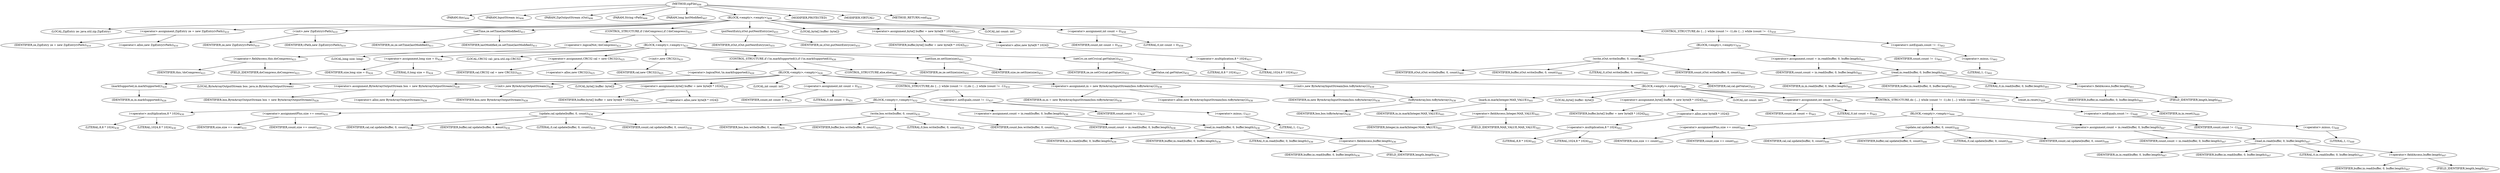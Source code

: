digraph "zipFile" {  
"1170" [label = <(METHOD,zipFile)<SUB>406</SUB>> ]
"1171" [label = <(PARAM,this)<SUB>406</SUB>> ]
"56" [label = <(PARAM,InputStream in)<SUB>406</SUB>> ]
"1172" [label = <(PARAM,ZipOutputStream zOut)<SUB>406</SUB>> ]
"1173" [label = <(PARAM,String vPath)<SUB>406</SUB>> ]
"1174" [label = <(PARAM,long lastModified)<SUB>407</SUB>> ]
"1175" [label = <(BLOCK,&lt;empty&gt;,&lt;empty&gt;)<SUB>409</SUB>> ]
"50" [label = <(LOCAL,ZipEntry ze: java.util.zip.ZipEntry)> ]
"1176" [label = <(&lt;operator&gt;.assignment,ZipEntry ze = new ZipEntry(vPath))<SUB>410</SUB>> ]
"1177" [label = <(IDENTIFIER,ze,ZipEntry ze = new ZipEntry(vPath))<SUB>410</SUB>> ]
"1178" [label = <(&lt;operator&gt;.alloc,new ZipEntry(vPath))<SUB>410</SUB>> ]
"1179" [label = <(&lt;init&gt;,new ZipEntry(vPath))<SUB>410</SUB>> ]
"49" [label = <(IDENTIFIER,ze,new ZipEntry(vPath))<SUB>410</SUB>> ]
"1180" [label = <(IDENTIFIER,vPath,new ZipEntry(vPath))<SUB>410</SUB>> ]
"1181" [label = <(setTime,ze.setTime(lastModified))<SUB>411</SUB>> ]
"1182" [label = <(IDENTIFIER,ze,ze.setTime(lastModified))<SUB>411</SUB>> ]
"1183" [label = <(IDENTIFIER,lastModified,ze.setTime(lastModified))<SUB>411</SUB>> ]
"1184" [label = <(CONTROL_STRUCTURE,if (!doCompress),if (!doCompress))<SUB>423</SUB>> ]
"1185" [label = <(&lt;operator&gt;.logicalNot,!doCompress)<SUB>423</SUB>> ]
"1186" [label = <(&lt;operator&gt;.fieldAccess,this.doCompress)<SUB>423</SUB>> ]
"1187" [label = <(IDENTIFIER,this,!doCompress)<SUB>423</SUB>> ]
"1188" [label = <(FIELD_IDENTIFIER,doCompress,doCompress)<SUB>423</SUB>> ]
"1189" [label = <(BLOCK,&lt;empty&gt;,&lt;empty&gt;)<SUB>423</SUB>> ]
"1190" [label = <(LOCAL,long size: long)> ]
"1191" [label = <(&lt;operator&gt;.assignment,long size = 0)<SUB>424</SUB>> ]
"1192" [label = <(IDENTIFIER,size,long size = 0)<SUB>424</SUB>> ]
"1193" [label = <(LITERAL,0,long size = 0)<SUB>424</SUB>> ]
"52" [label = <(LOCAL,CRC32 cal: java.util.zip.CRC32)> ]
"1194" [label = <(&lt;operator&gt;.assignment,CRC32 cal = new CRC32())<SUB>425</SUB>> ]
"1195" [label = <(IDENTIFIER,cal,CRC32 cal = new CRC32())<SUB>425</SUB>> ]
"1196" [label = <(&lt;operator&gt;.alloc,new CRC32())<SUB>425</SUB>> ]
"1197" [label = <(&lt;init&gt;,new CRC32())<SUB>425</SUB>> ]
"51" [label = <(IDENTIFIER,cal,new CRC32())<SUB>425</SUB>> ]
"1198" [label = <(CONTROL_STRUCTURE,if (!in.markSupported()),if (!in.markSupported()))<SUB>426</SUB>> ]
"1199" [label = <(&lt;operator&gt;.logicalNot,!in.markSupported())<SUB>426</SUB>> ]
"1200" [label = <(markSupported,in.markSupported())<SUB>426</SUB>> ]
"1201" [label = <(IDENTIFIER,in,in.markSupported())<SUB>426</SUB>> ]
"1202" [label = <(BLOCK,&lt;empty&gt;,&lt;empty&gt;)<SUB>426</SUB>> ]
"54" [label = <(LOCAL,ByteArrayOutputStream bos: java.io.ByteArrayOutputStream)> ]
"1203" [label = <(&lt;operator&gt;.assignment,ByteArrayOutputStream bos = new ByteArrayOutputStream())<SUB>428</SUB>> ]
"1204" [label = <(IDENTIFIER,bos,ByteArrayOutputStream bos = new ByteArrayOutputStream())<SUB>428</SUB>> ]
"1205" [label = <(&lt;operator&gt;.alloc,new ByteArrayOutputStream())<SUB>428</SUB>> ]
"1206" [label = <(&lt;init&gt;,new ByteArrayOutputStream())<SUB>428</SUB>> ]
"53" [label = <(IDENTIFIER,bos,new ByteArrayOutputStream())<SUB>428</SUB>> ]
"1207" [label = <(LOCAL,byte[] buffer: byte[])> ]
"1208" [label = <(&lt;operator&gt;.assignment,byte[] buffer = new byte[8 * 1024])<SUB>430</SUB>> ]
"1209" [label = <(IDENTIFIER,buffer,byte[] buffer = new byte[8 * 1024])<SUB>430</SUB>> ]
"1210" [label = <(&lt;operator&gt;.alloc,new byte[8 * 1024])> ]
"1211" [label = <(&lt;operator&gt;.multiplication,8 * 1024)<SUB>430</SUB>> ]
"1212" [label = <(LITERAL,8,8 * 1024)<SUB>430</SUB>> ]
"1213" [label = <(LITERAL,1024,8 * 1024)<SUB>430</SUB>> ]
"1214" [label = <(LOCAL,int count: int)> ]
"1215" [label = <(&lt;operator&gt;.assignment,int count = 0)<SUB>431</SUB>> ]
"1216" [label = <(IDENTIFIER,count,int count = 0)<SUB>431</SUB>> ]
"1217" [label = <(LITERAL,0,int count = 0)<SUB>431</SUB>> ]
"1218" [label = <(CONTROL_STRUCTURE,do {...} while (count != -1),do {...} while (count != -1))<SUB>432</SUB>> ]
"1219" [label = <(BLOCK,&lt;empty&gt;,&lt;empty&gt;)<SUB>432</SUB>> ]
"1220" [label = <(&lt;operator&gt;.assignmentPlus,size += count)<SUB>433</SUB>> ]
"1221" [label = <(IDENTIFIER,size,size += count)<SUB>433</SUB>> ]
"1222" [label = <(IDENTIFIER,count,size += count)<SUB>433</SUB>> ]
"1223" [label = <(update,cal.update(buffer, 0, count))<SUB>434</SUB>> ]
"1224" [label = <(IDENTIFIER,cal,cal.update(buffer, 0, count))<SUB>434</SUB>> ]
"1225" [label = <(IDENTIFIER,buffer,cal.update(buffer, 0, count))<SUB>434</SUB>> ]
"1226" [label = <(LITERAL,0,cal.update(buffer, 0, count))<SUB>434</SUB>> ]
"1227" [label = <(IDENTIFIER,count,cal.update(buffer, 0, count))<SUB>434</SUB>> ]
"1228" [label = <(write,bos.write(buffer, 0, count))<SUB>435</SUB>> ]
"1229" [label = <(IDENTIFIER,bos,bos.write(buffer, 0, count))<SUB>435</SUB>> ]
"1230" [label = <(IDENTIFIER,buffer,bos.write(buffer, 0, count))<SUB>435</SUB>> ]
"1231" [label = <(LITERAL,0,bos.write(buffer, 0, count))<SUB>435</SUB>> ]
"1232" [label = <(IDENTIFIER,count,bos.write(buffer, 0, count))<SUB>435</SUB>> ]
"1233" [label = <(&lt;operator&gt;.assignment,count = in.read(buffer, 0, buffer.length))<SUB>436</SUB>> ]
"1234" [label = <(IDENTIFIER,count,count = in.read(buffer, 0, buffer.length))<SUB>436</SUB>> ]
"1235" [label = <(read,in.read(buffer, 0, buffer.length))<SUB>436</SUB>> ]
"1236" [label = <(IDENTIFIER,in,in.read(buffer, 0, buffer.length))<SUB>436</SUB>> ]
"1237" [label = <(IDENTIFIER,buffer,in.read(buffer, 0, buffer.length))<SUB>436</SUB>> ]
"1238" [label = <(LITERAL,0,in.read(buffer, 0, buffer.length))<SUB>436</SUB>> ]
"1239" [label = <(&lt;operator&gt;.fieldAccess,buffer.length)<SUB>436</SUB>> ]
"1240" [label = <(IDENTIFIER,buffer,in.read(buffer, 0, buffer.length))<SUB>436</SUB>> ]
"1241" [label = <(FIELD_IDENTIFIER,length,length)<SUB>436</SUB>> ]
"1242" [label = <(&lt;operator&gt;.notEquals,count != -1)<SUB>437</SUB>> ]
"1243" [label = <(IDENTIFIER,count,count != -1)<SUB>437</SUB>> ]
"1244" [label = <(&lt;operator&gt;.minus,-1)<SUB>437</SUB>> ]
"1245" [label = <(LITERAL,1,-1)<SUB>437</SUB>> ]
"1246" [label = <(&lt;operator&gt;.assignment,in = new ByteArrayInputStream(bos.toByteArray()))<SUB>438</SUB>> ]
"1247" [label = <(IDENTIFIER,in,in = new ByteArrayInputStream(bos.toByteArray()))<SUB>438</SUB>> ]
"1248" [label = <(&lt;operator&gt;.alloc,new ByteArrayInputStream(bos.toByteArray()))<SUB>438</SUB>> ]
"1249" [label = <(&lt;init&gt;,new ByteArrayInputStream(bos.toByteArray()))<SUB>438</SUB>> ]
"55" [label = <(IDENTIFIER,in,new ByteArrayInputStream(bos.toByteArray()))<SUB>438</SUB>> ]
"1250" [label = <(toByteArray,bos.toByteArray())<SUB>438</SUB>> ]
"1251" [label = <(IDENTIFIER,bos,bos.toByteArray())<SUB>438</SUB>> ]
"1252" [label = <(CONTROL_STRUCTURE,else,else)<SUB>440</SUB>> ]
"1253" [label = <(BLOCK,&lt;empty&gt;,&lt;empty&gt;)<SUB>440</SUB>> ]
"1254" [label = <(mark,in.mark(Integer.MAX_VALUE))<SUB>441</SUB>> ]
"1255" [label = <(IDENTIFIER,in,in.mark(Integer.MAX_VALUE))<SUB>441</SUB>> ]
"1256" [label = <(&lt;operator&gt;.fieldAccess,Integer.MAX_VALUE)<SUB>441</SUB>> ]
"1257" [label = <(IDENTIFIER,Integer,in.mark(Integer.MAX_VALUE))<SUB>441</SUB>> ]
"1258" [label = <(FIELD_IDENTIFIER,MAX_VALUE,MAX_VALUE)<SUB>441</SUB>> ]
"1259" [label = <(LOCAL,byte[] buffer: byte[])> ]
"1260" [label = <(&lt;operator&gt;.assignment,byte[] buffer = new byte[8 * 1024])<SUB>442</SUB>> ]
"1261" [label = <(IDENTIFIER,buffer,byte[] buffer = new byte[8 * 1024])<SUB>442</SUB>> ]
"1262" [label = <(&lt;operator&gt;.alloc,new byte[8 * 1024])> ]
"1263" [label = <(&lt;operator&gt;.multiplication,8 * 1024)<SUB>442</SUB>> ]
"1264" [label = <(LITERAL,8,8 * 1024)<SUB>442</SUB>> ]
"1265" [label = <(LITERAL,1024,8 * 1024)<SUB>442</SUB>> ]
"1266" [label = <(LOCAL,int count: int)> ]
"1267" [label = <(&lt;operator&gt;.assignment,int count = 0)<SUB>443</SUB>> ]
"1268" [label = <(IDENTIFIER,count,int count = 0)<SUB>443</SUB>> ]
"1269" [label = <(LITERAL,0,int count = 0)<SUB>443</SUB>> ]
"1270" [label = <(CONTROL_STRUCTURE,do {...} while (count != -1),do {...} while (count != -1))<SUB>444</SUB>> ]
"1271" [label = <(BLOCK,&lt;empty&gt;,&lt;empty&gt;)<SUB>444</SUB>> ]
"1272" [label = <(&lt;operator&gt;.assignmentPlus,size += count)<SUB>445</SUB>> ]
"1273" [label = <(IDENTIFIER,size,size += count)<SUB>445</SUB>> ]
"1274" [label = <(IDENTIFIER,count,size += count)<SUB>445</SUB>> ]
"1275" [label = <(update,cal.update(buffer, 0, count))<SUB>446</SUB>> ]
"1276" [label = <(IDENTIFIER,cal,cal.update(buffer, 0, count))<SUB>446</SUB>> ]
"1277" [label = <(IDENTIFIER,buffer,cal.update(buffer, 0, count))<SUB>446</SUB>> ]
"1278" [label = <(LITERAL,0,cal.update(buffer, 0, count))<SUB>446</SUB>> ]
"1279" [label = <(IDENTIFIER,count,cal.update(buffer, 0, count))<SUB>446</SUB>> ]
"1280" [label = <(&lt;operator&gt;.assignment,count = in.read(buffer, 0, buffer.length))<SUB>447</SUB>> ]
"1281" [label = <(IDENTIFIER,count,count = in.read(buffer, 0, buffer.length))<SUB>447</SUB>> ]
"1282" [label = <(read,in.read(buffer, 0, buffer.length))<SUB>447</SUB>> ]
"1283" [label = <(IDENTIFIER,in,in.read(buffer, 0, buffer.length))<SUB>447</SUB>> ]
"1284" [label = <(IDENTIFIER,buffer,in.read(buffer, 0, buffer.length))<SUB>447</SUB>> ]
"1285" [label = <(LITERAL,0,in.read(buffer, 0, buffer.length))<SUB>447</SUB>> ]
"1286" [label = <(&lt;operator&gt;.fieldAccess,buffer.length)<SUB>447</SUB>> ]
"1287" [label = <(IDENTIFIER,buffer,in.read(buffer, 0, buffer.length))<SUB>447</SUB>> ]
"1288" [label = <(FIELD_IDENTIFIER,length,length)<SUB>447</SUB>> ]
"1289" [label = <(&lt;operator&gt;.notEquals,count != -1)<SUB>448</SUB>> ]
"1290" [label = <(IDENTIFIER,count,count != -1)<SUB>448</SUB>> ]
"1291" [label = <(&lt;operator&gt;.minus,-1)<SUB>448</SUB>> ]
"1292" [label = <(LITERAL,1,-1)<SUB>448</SUB>> ]
"1293" [label = <(reset,in.reset())<SUB>449</SUB>> ]
"1294" [label = <(IDENTIFIER,in,in.reset())<SUB>449</SUB>> ]
"1295" [label = <(setSize,ze.setSize(size))<SUB>451</SUB>> ]
"1296" [label = <(IDENTIFIER,ze,ze.setSize(size))<SUB>451</SUB>> ]
"1297" [label = <(IDENTIFIER,size,ze.setSize(size))<SUB>451</SUB>> ]
"1298" [label = <(setCrc,ze.setCrc(cal.getValue()))<SUB>452</SUB>> ]
"1299" [label = <(IDENTIFIER,ze,ze.setCrc(cal.getValue()))<SUB>452</SUB>> ]
"1300" [label = <(getValue,cal.getValue())<SUB>452</SUB>> ]
"1301" [label = <(IDENTIFIER,cal,cal.getValue())<SUB>452</SUB>> ]
"1302" [label = <(putNextEntry,zOut.putNextEntry(ze))<SUB>455</SUB>> ]
"1303" [label = <(IDENTIFIER,zOut,zOut.putNextEntry(ze))<SUB>455</SUB>> ]
"1304" [label = <(IDENTIFIER,ze,zOut.putNextEntry(ze))<SUB>455</SUB>> ]
"1305" [label = <(LOCAL,byte[] buffer: byte[])> ]
"1306" [label = <(&lt;operator&gt;.assignment,byte[] buffer = new byte[8 * 1024])<SUB>457</SUB>> ]
"1307" [label = <(IDENTIFIER,buffer,byte[] buffer = new byte[8 * 1024])<SUB>457</SUB>> ]
"1308" [label = <(&lt;operator&gt;.alloc,new byte[8 * 1024])> ]
"1309" [label = <(&lt;operator&gt;.multiplication,8 * 1024)<SUB>457</SUB>> ]
"1310" [label = <(LITERAL,8,8 * 1024)<SUB>457</SUB>> ]
"1311" [label = <(LITERAL,1024,8 * 1024)<SUB>457</SUB>> ]
"1312" [label = <(LOCAL,int count: int)> ]
"1313" [label = <(&lt;operator&gt;.assignment,int count = 0)<SUB>458</SUB>> ]
"1314" [label = <(IDENTIFIER,count,int count = 0)<SUB>458</SUB>> ]
"1315" [label = <(LITERAL,0,int count = 0)<SUB>458</SUB>> ]
"1316" [label = <(CONTROL_STRUCTURE,do {...} while (count != -1),do {...} while (count != -1))<SUB>459</SUB>> ]
"1317" [label = <(BLOCK,&lt;empty&gt;,&lt;empty&gt;)<SUB>459</SUB>> ]
"1318" [label = <(write,zOut.write(buffer, 0, count))<SUB>460</SUB>> ]
"1319" [label = <(IDENTIFIER,zOut,zOut.write(buffer, 0, count))<SUB>460</SUB>> ]
"1320" [label = <(IDENTIFIER,buffer,zOut.write(buffer, 0, count))<SUB>460</SUB>> ]
"1321" [label = <(LITERAL,0,zOut.write(buffer, 0, count))<SUB>460</SUB>> ]
"1322" [label = <(IDENTIFIER,count,zOut.write(buffer, 0, count))<SUB>460</SUB>> ]
"1323" [label = <(&lt;operator&gt;.assignment,count = in.read(buffer, 0, buffer.length))<SUB>461</SUB>> ]
"1324" [label = <(IDENTIFIER,count,count = in.read(buffer, 0, buffer.length))<SUB>461</SUB>> ]
"1325" [label = <(read,in.read(buffer, 0, buffer.length))<SUB>461</SUB>> ]
"1326" [label = <(IDENTIFIER,in,in.read(buffer, 0, buffer.length))<SUB>461</SUB>> ]
"1327" [label = <(IDENTIFIER,buffer,in.read(buffer, 0, buffer.length))<SUB>461</SUB>> ]
"1328" [label = <(LITERAL,0,in.read(buffer, 0, buffer.length))<SUB>461</SUB>> ]
"1329" [label = <(&lt;operator&gt;.fieldAccess,buffer.length)<SUB>461</SUB>> ]
"1330" [label = <(IDENTIFIER,buffer,in.read(buffer, 0, buffer.length))<SUB>461</SUB>> ]
"1331" [label = <(FIELD_IDENTIFIER,length,length)<SUB>461</SUB>> ]
"1332" [label = <(&lt;operator&gt;.notEquals,count != -1)<SUB>462</SUB>> ]
"1333" [label = <(IDENTIFIER,count,count != -1)<SUB>462</SUB>> ]
"1334" [label = <(&lt;operator&gt;.minus,-1)<SUB>462</SUB>> ]
"1335" [label = <(LITERAL,1,-1)<SUB>462</SUB>> ]
"1336" [label = <(MODIFIER,PROTECTED)> ]
"1337" [label = <(MODIFIER,VIRTUAL)> ]
"1338" [label = <(METHOD_RETURN,void)<SUB>406</SUB>> ]
  "1170" -> "1171" 
  "1170" -> "56" 
  "1170" -> "1172" 
  "1170" -> "1173" 
  "1170" -> "1174" 
  "1170" -> "1175" 
  "1170" -> "1336" 
  "1170" -> "1337" 
  "1170" -> "1338" 
  "1175" -> "50" 
  "1175" -> "1176" 
  "1175" -> "1179" 
  "1175" -> "1181" 
  "1175" -> "1184" 
  "1175" -> "1302" 
  "1175" -> "1305" 
  "1175" -> "1306" 
  "1175" -> "1312" 
  "1175" -> "1313" 
  "1175" -> "1316" 
  "1176" -> "1177" 
  "1176" -> "1178" 
  "1179" -> "49" 
  "1179" -> "1180" 
  "1181" -> "1182" 
  "1181" -> "1183" 
  "1184" -> "1185" 
  "1184" -> "1189" 
  "1185" -> "1186" 
  "1186" -> "1187" 
  "1186" -> "1188" 
  "1189" -> "1190" 
  "1189" -> "1191" 
  "1189" -> "52" 
  "1189" -> "1194" 
  "1189" -> "1197" 
  "1189" -> "1198" 
  "1189" -> "1295" 
  "1189" -> "1298" 
  "1191" -> "1192" 
  "1191" -> "1193" 
  "1194" -> "1195" 
  "1194" -> "1196" 
  "1197" -> "51" 
  "1198" -> "1199" 
  "1198" -> "1202" 
  "1198" -> "1252" 
  "1199" -> "1200" 
  "1200" -> "1201" 
  "1202" -> "54" 
  "1202" -> "1203" 
  "1202" -> "1206" 
  "1202" -> "1207" 
  "1202" -> "1208" 
  "1202" -> "1214" 
  "1202" -> "1215" 
  "1202" -> "1218" 
  "1202" -> "1246" 
  "1202" -> "1249" 
  "1203" -> "1204" 
  "1203" -> "1205" 
  "1206" -> "53" 
  "1208" -> "1209" 
  "1208" -> "1210" 
  "1210" -> "1211" 
  "1211" -> "1212" 
  "1211" -> "1213" 
  "1215" -> "1216" 
  "1215" -> "1217" 
  "1218" -> "1219" 
  "1218" -> "1242" 
  "1219" -> "1220" 
  "1219" -> "1223" 
  "1219" -> "1228" 
  "1219" -> "1233" 
  "1220" -> "1221" 
  "1220" -> "1222" 
  "1223" -> "1224" 
  "1223" -> "1225" 
  "1223" -> "1226" 
  "1223" -> "1227" 
  "1228" -> "1229" 
  "1228" -> "1230" 
  "1228" -> "1231" 
  "1228" -> "1232" 
  "1233" -> "1234" 
  "1233" -> "1235" 
  "1235" -> "1236" 
  "1235" -> "1237" 
  "1235" -> "1238" 
  "1235" -> "1239" 
  "1239" -> "1240" 
  "1239" -> "1241" 
  "1242" -> "1243" 
  "1242" -> "1244" 
  "1244" -> "1245" 
  "1246" -> "1247" 
  "1246" -> "1248" 
  "1249" -> "55" 
  "1249" -> "1250" 
  "1250" -> "1251" 
  "1252" -> "1253" 
  "1253" -> "1254" 
  "1253" -> "1259" 
  "1253" -> "1260" 
  "1253" -> "1266" 
  "1253" -> "1267" 
  "1253" -> "1270" 
  "1253" -> "1293" 
  "1254" -> "1255" 
  "1254" -> "1256" 
  "1256" -> "1257" 
  "1256" -> "1258" 
  "1260" -> "1261" 
  "1260" -> "1262" 
  "1262" -> "1263" 
  "1263" -> "1264" 
  "1263" -> "1265" 
  "1267" -> "1268" 
  "1267" -> "1269" 
  "1270" -> "1271" 
  "1270" -> "1289" 
  "1271" -> "1272" 
  "1271" -> "1275" 
  "1271" -> "1280" 
  "1272" -> "1273" 
  "1272" -> "1274" 
  "1275" -> "1276" 
  "1275" -> "1277" 
  "1275" -> "1278" 
  "1275" -> "1279" 
  "1280" -> "1281" 
  "1280" -> "1282" 
  "1282" -> "1283" 
  "1282" -> "1284" 
  "1282" -> "1285" 
  "1282" -> "1286" 
  "1286" -> "1287" 
  "1286" -> "1288" 
  "1289" -> "1290" 
  "1289" -> "1291" 
  "1291" -> "1292" 
  "1293" -> "1294" 
  "1295" -> "1296" 
  "1295" -> "1297" 
  "1298" -> "1299" 
  "1298" -> "1300" 
  "1300" -> "1301" 
  "1302" -> "1303" 
  "1302" -> "1304" 
  "1306" -> "1307" 
  "1306" -> "1308" 
  "1308" -> "1309" 
  "1309" -> "1310" 
  "1309" -> "1311" 
  "1313" -> "1314" 
  "1313" -> "1315" 
  "1316" -> "1317" 
  "1316" -> "1332" 
  "1317" -> "1318" 
  "1317" -> "1323" 
  "1318" -> "1319" 
  "1318" -> "1320" 
  "1318" -> "1321" 
  "1318" -> "1322" 
  "1323" -> "1324" 
  "1323" -> "1325" 
  "1325" -> "1326" 
  "1325" -> "1327" 
  "1325" -> "1328" 
  "1325" -> "1329" 
  "1329" -> "1330" 
  "1329" -> "1331" 
  "1332" -> "1333" 
  "1332" -> "1334" 
  "1334" -> "1335" 
}
